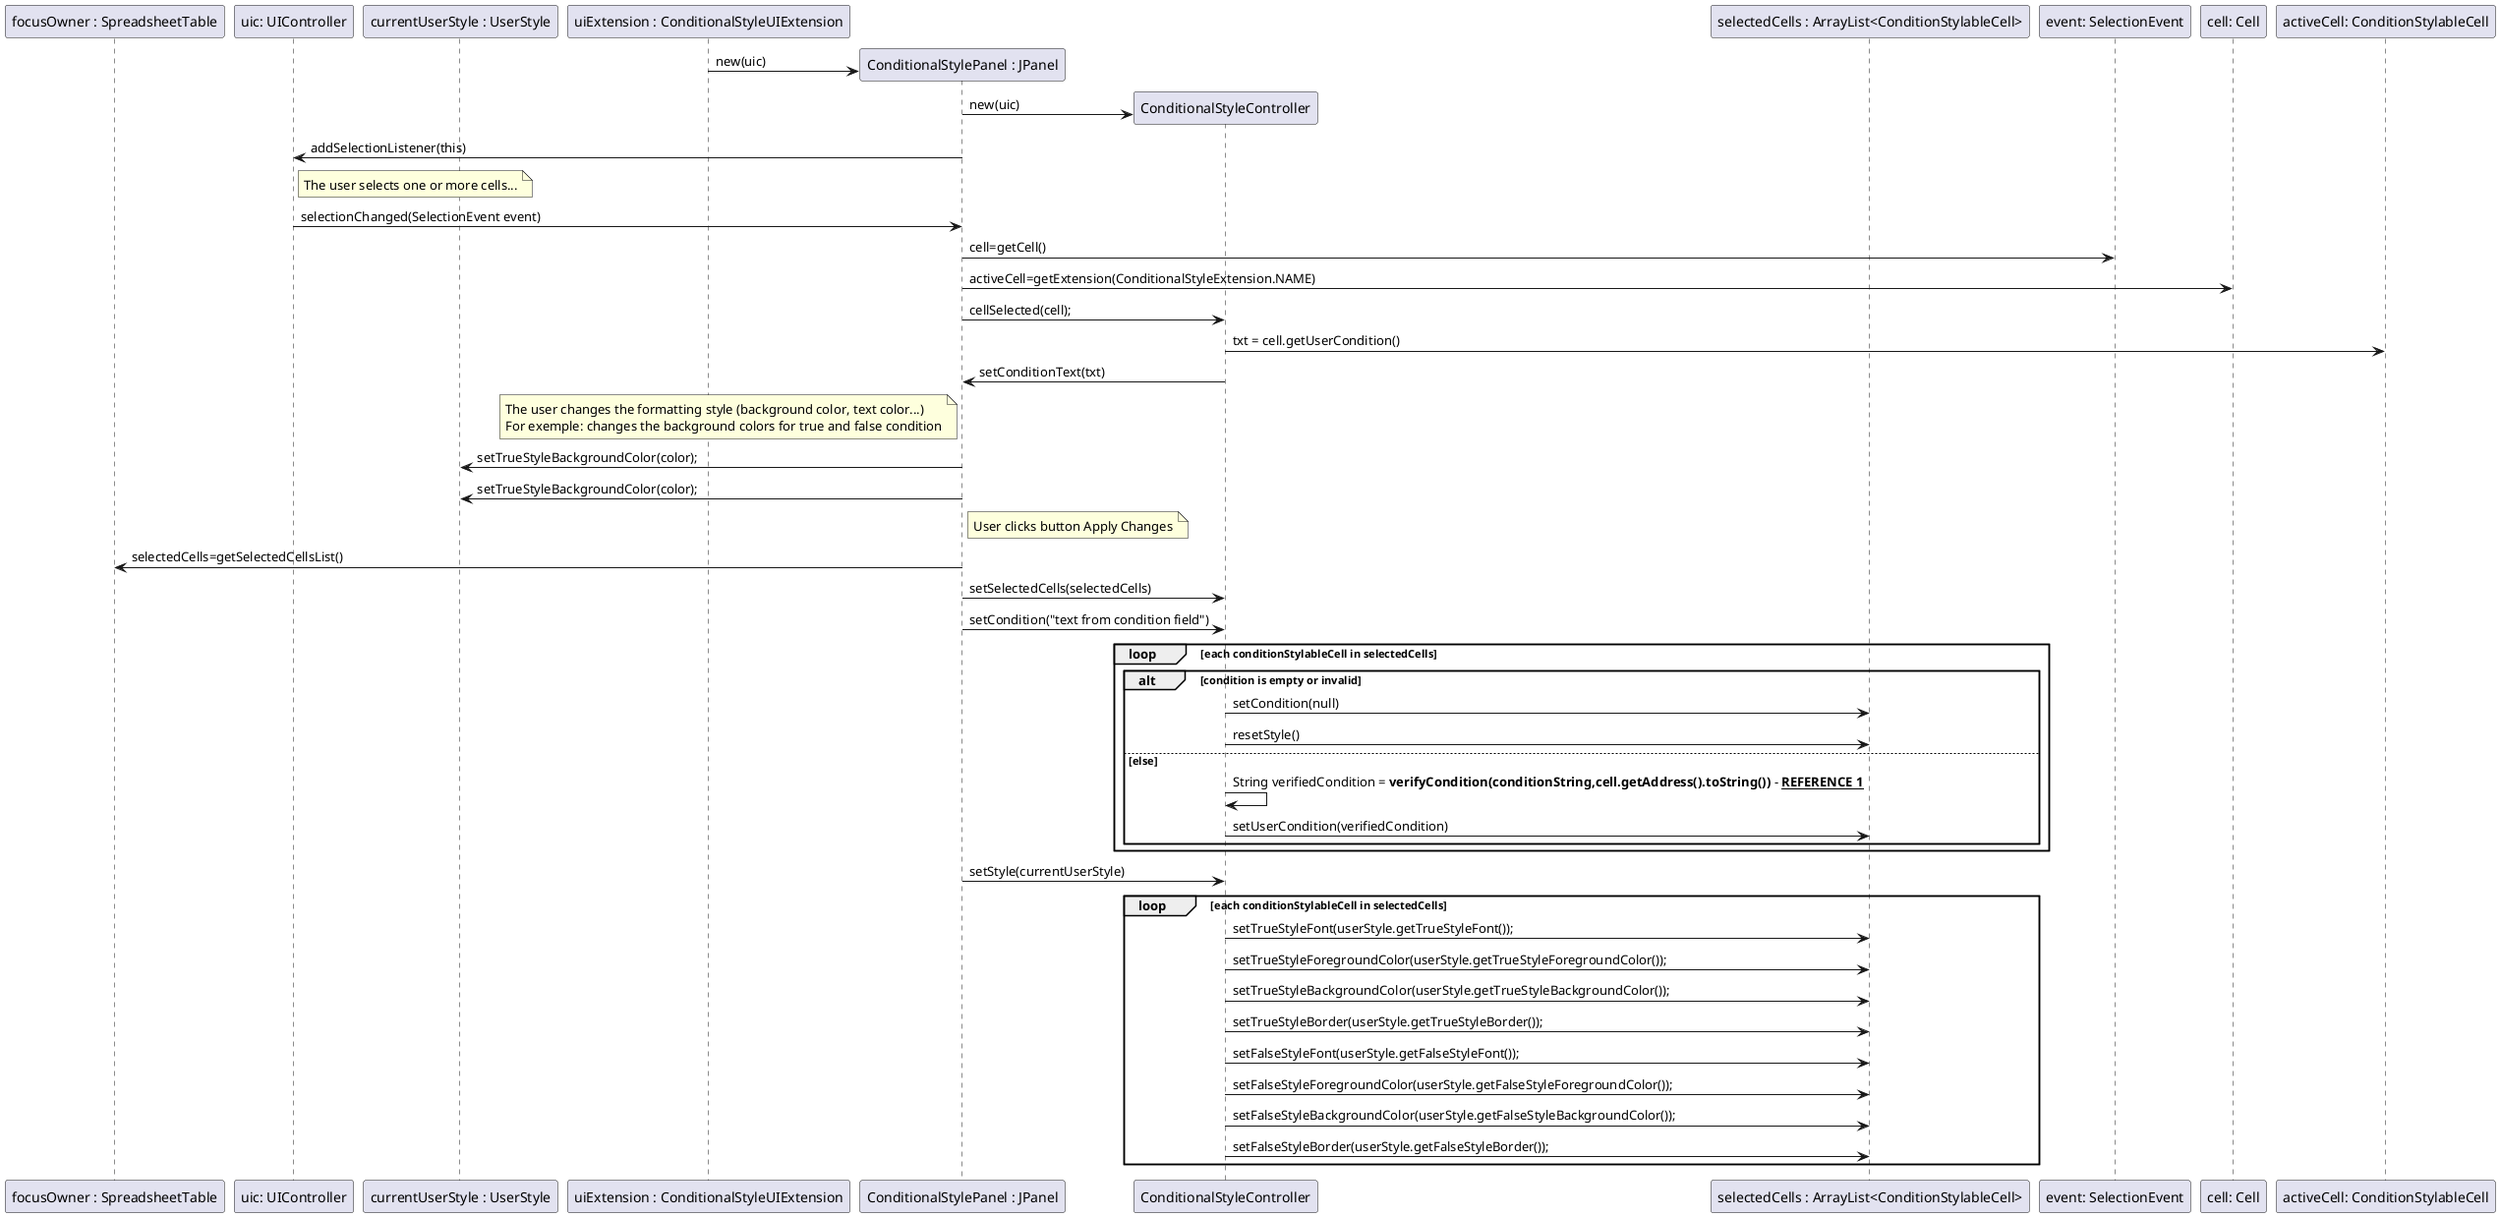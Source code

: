 @startuml design.png
    participant "focusOwner : SpreadsheetTable" as st
    participant "uic: UIController" as uic
    participant "currentUserStyle : UserStyle" as us
    participant "uiExtension : ConditionalStyleUIExtension" as UIExt
    participant "ConditionalStylePanel : JPanel" as crp
    participant "ConditionalStyleController" as ctrl
    participant "selectedCells : ArrayList<ConditionStylableCell>" as csc
    participant "event: SelectionEvent" as event
    participant "cell: Cell" as cell
    participant "activeCell: ConditionStylableCell" as activeCell

    create crp
    UIExt -> crp :  new(uic)

    create ctrl
    crp -> ctrl : new(uic)
    crp -> uic : addSelectionListener(this)

    note right of uic
        The user selects one or more cells...
    end note

    uic -> crp : selectionChanged(SelectionEvent event)
    crp -> event : cell=getCell()
    crp -> cell : activeCell=getExtension(ConditionalStyleExtension.NAME)

    crp -> ctrl : cellSelected(cell);
    ctrl -> activeCell : txt = cell.getUserCondition()
    ctrl -> crp : setConditionText(txt)

    note left of crp
        The user changes the formatting style (background color, text color...)
        For exemple: changes the background colors for true and false condition
    end note

    crp -> us : setTrueStyleBackgroundColor(color);
    crp -> us : setTrueStyleBackgroundColor(color);


    note right of crp
    User clicks button Apply Changes
    end note

    crp -> st : selectedCells=getSelectedCellsList()
    crp -> ctrl : setSelectedCells(selectedCells)
    crp -> ctrl : setCondition("text from condition field")

    loop each conditionStylableCell in selectedCells
        alt condition is empty or invalid
             ctrl -> csc : setCondition(null)
             ctrl -> csc : resetStyle()
        else else
            ctrl -> ctrl : String verifiedCondition = <b>verifyCondition(conditionString,cell.getAddress().toString())</b> - <b><u>REFERENCE 1</u></b>
            ctrl -> csc : setUserCondition(verifiedCondition)
        end
    end

    crp -> ctrl : setStyle(currentUserStyle)

    loop each conditionStylableCell in selectedCells
        ctrl -> csc : setTrueStyleFont(userStyle.getTrueStyleFont());
        ctrl -> csc : setTrueStyleForegroundColor(userStyle.getTrueStyleForegroundColor());
        ctrl -> csc : setTrueStyleBackgroundColor(userStyle.getTrueStyleBackgroundColor());
        ctrl -> csc : setTrueStyleBorder(userStyle.getTrueStyleBorder());
        ctrl -> csc : setFalseStyleFont(userStyle.getFalseStyleFont());
        ctrl -> csc : setFalseStyleForegroundColor(userStyle.getFalseStyleForegroundColor());
        ctrl -> csc : setFalseStyleBackgroundColor(userStyle.getFalseStyleBackgroundColor());
        ctrl -> csc : setFalseStyleBorder(userStyle.getFalseStyleBorder());
    end

@enduml